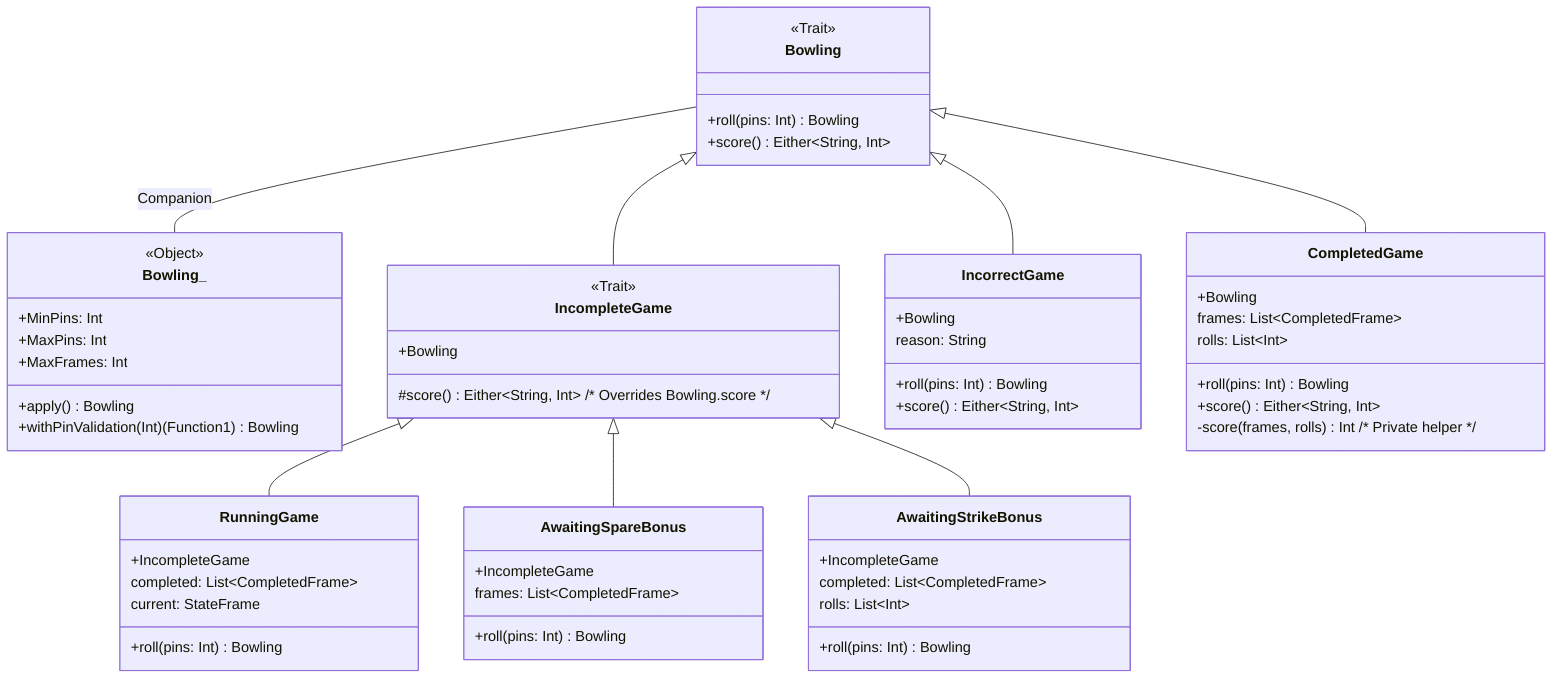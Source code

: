 classDiagram
    class Bowling {
        <<Trait>>
        +roll(pins: Int) Bowling
        +score() Either~String, Int~
    }

    class Bowling_ {
        <<Object>>
        +MinPins: Int
        +MaxPins: Int
        +MaxFrames: Int
        +apply() Bowling
        +withPinValidation(Int)(Function1) Bowling
    }
    Bowling -- Bowling_ : Companion

    class IncompleteGame {
        <<Trait>>
        +Bowling
        #score() Either~String, Int~  /* Overrides Bowling.score */
    }
    Bowling <|-- IncompleteGame

    class RunningGame {
        +IncompleteGame
        completed: List~CompletedFrame~
        current: StateFrame
        +roll(pins: Int) Bowling
    }
    IncompleteGame <|-- RunningGame

    class AwaitingSpareBonus {
        +IncompleteGame
        frames: List~CompletedFrame~
        +roll(pins: Int) Bowling
    }
    IncompleteGame <|-- AwaitingSpareBonus

    class AwaitingStrikeBonus {
        +IncompleteGame
        completed: List~CompletedFrame~
        rolls: List~Int~
        +roll(pins: Int) Bowling
    }
    IncompleteGame <|-- AwaitingStrikeBonus

    class IncorrectGame {
        +Bowling
        reason: String
        +roll(pins: Int) Bowling
        +score() Either~String, Int~
    }
    Bowling <|-- IncorrectGame

    class CompletedGame {
        +Bowling
        frames: List~CompletedFrame~
        rolls: List~Int~
        +roll(pins: Int) Bowling
        +score() Either~String, Int~
        -score(frames, rolls) Int /* Private helper */
    }
    Bowling <|-- CompletedGame